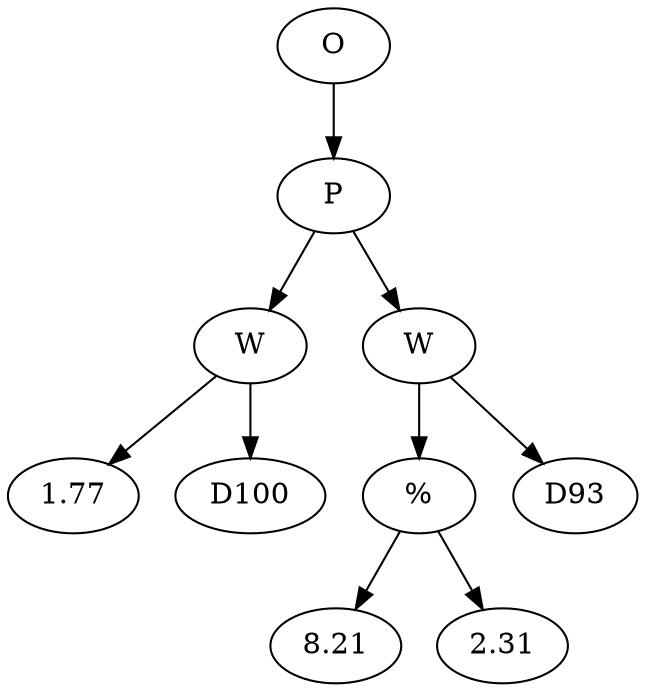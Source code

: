 // Tree
digraph {
	15174370 [label=O]
	15174371 [label=P]
	15174370 -> 15174371
	15174372 [label=W]
	15174371 -> 15174372
	15174373 [label=1.77]
	15174372 -> 15174373
	15174374 [label=D100]
	15174372 -> 15174374
	15174375 [label=W]
	15174371 -> 15174375
	15174376 [label="%"]
	15174375 -> 15174376
	15174377 [label=8.21]
	15174376 -> 15174377
	15174378 [label=2.31]
	15174376 -> 15174378
	15174379 [label=D93]
	15174375 -> 15174379
}
